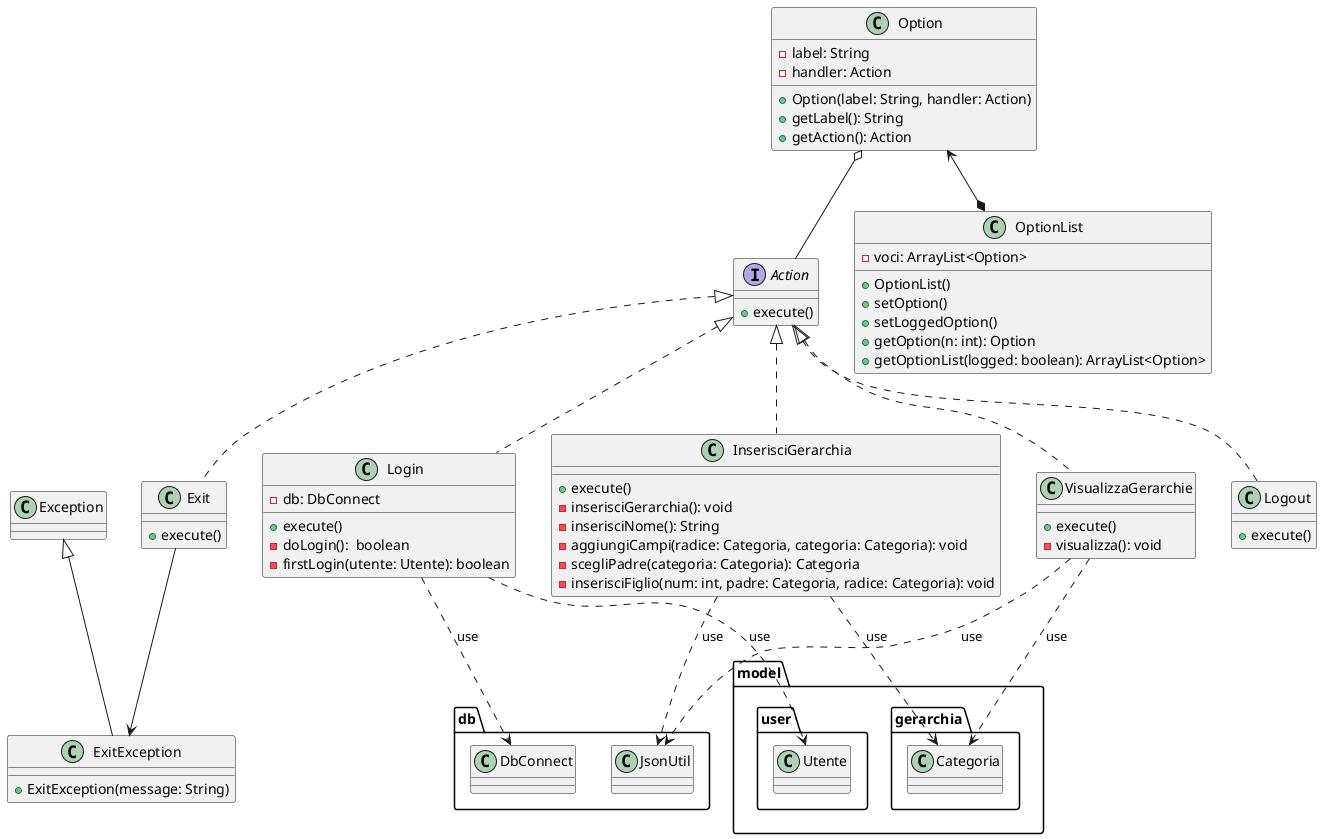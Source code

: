 @startuml controller

interface Action{
    +execute()
}

class Option{
    -label: String
    -handler: Action
    +Option(label: String, handler: Action)
    +getLabel(): String
    +getAction(): Action
}

class OptionList{
    -voci: ArrayList<Option>
    +OptionList()
    +setOption()
    +setLoggedOption()
    +getOption(n: int): Option
    +getOptionList(logged: boolean): ArrayList<Option>
}

Option <--* OptionList
Option o-- Action

class ExitException extends Exception{
    +ExitException(message: String)
}
class Exit implements Action{
    +execute()
}

Exit --> ExitException

class Login implements Action{
    -db: DbConnect
    +execute()
    -doLogin():  boolean
    -firstLogin(utente: Utente): boolean
}

class Logout implements Action{
    +execute()
}

class InserisciGerarchia implements Action{
    +execute()
    -inserisciGerarchia(): void
    -inserisciNome(): String
    -aggiungiCampi(radice: Categoria, categoria: Categoria): void
    -scegliPadre(categoria: Categoria): Categoria
    -inserisciFiglio(num: int, padre: Categoria, radice: Categoria): void

}

class VisualizzaGerarchie implements Action{
    +execute()
    -visualizza(): void
}

Login ..> model.user.Utente: use
Login ..> db.DbConnect: use
InserisciGerarchia ..> model.gerarchia.Categoria: use
VisualizzaGerarchie ..> model.gerarchia.Categoria: use
InserisciGerarchia ..> db.JsonUtil: use
VisualizzaGerarchie ..> db.JsonUtil: use


@enduml
